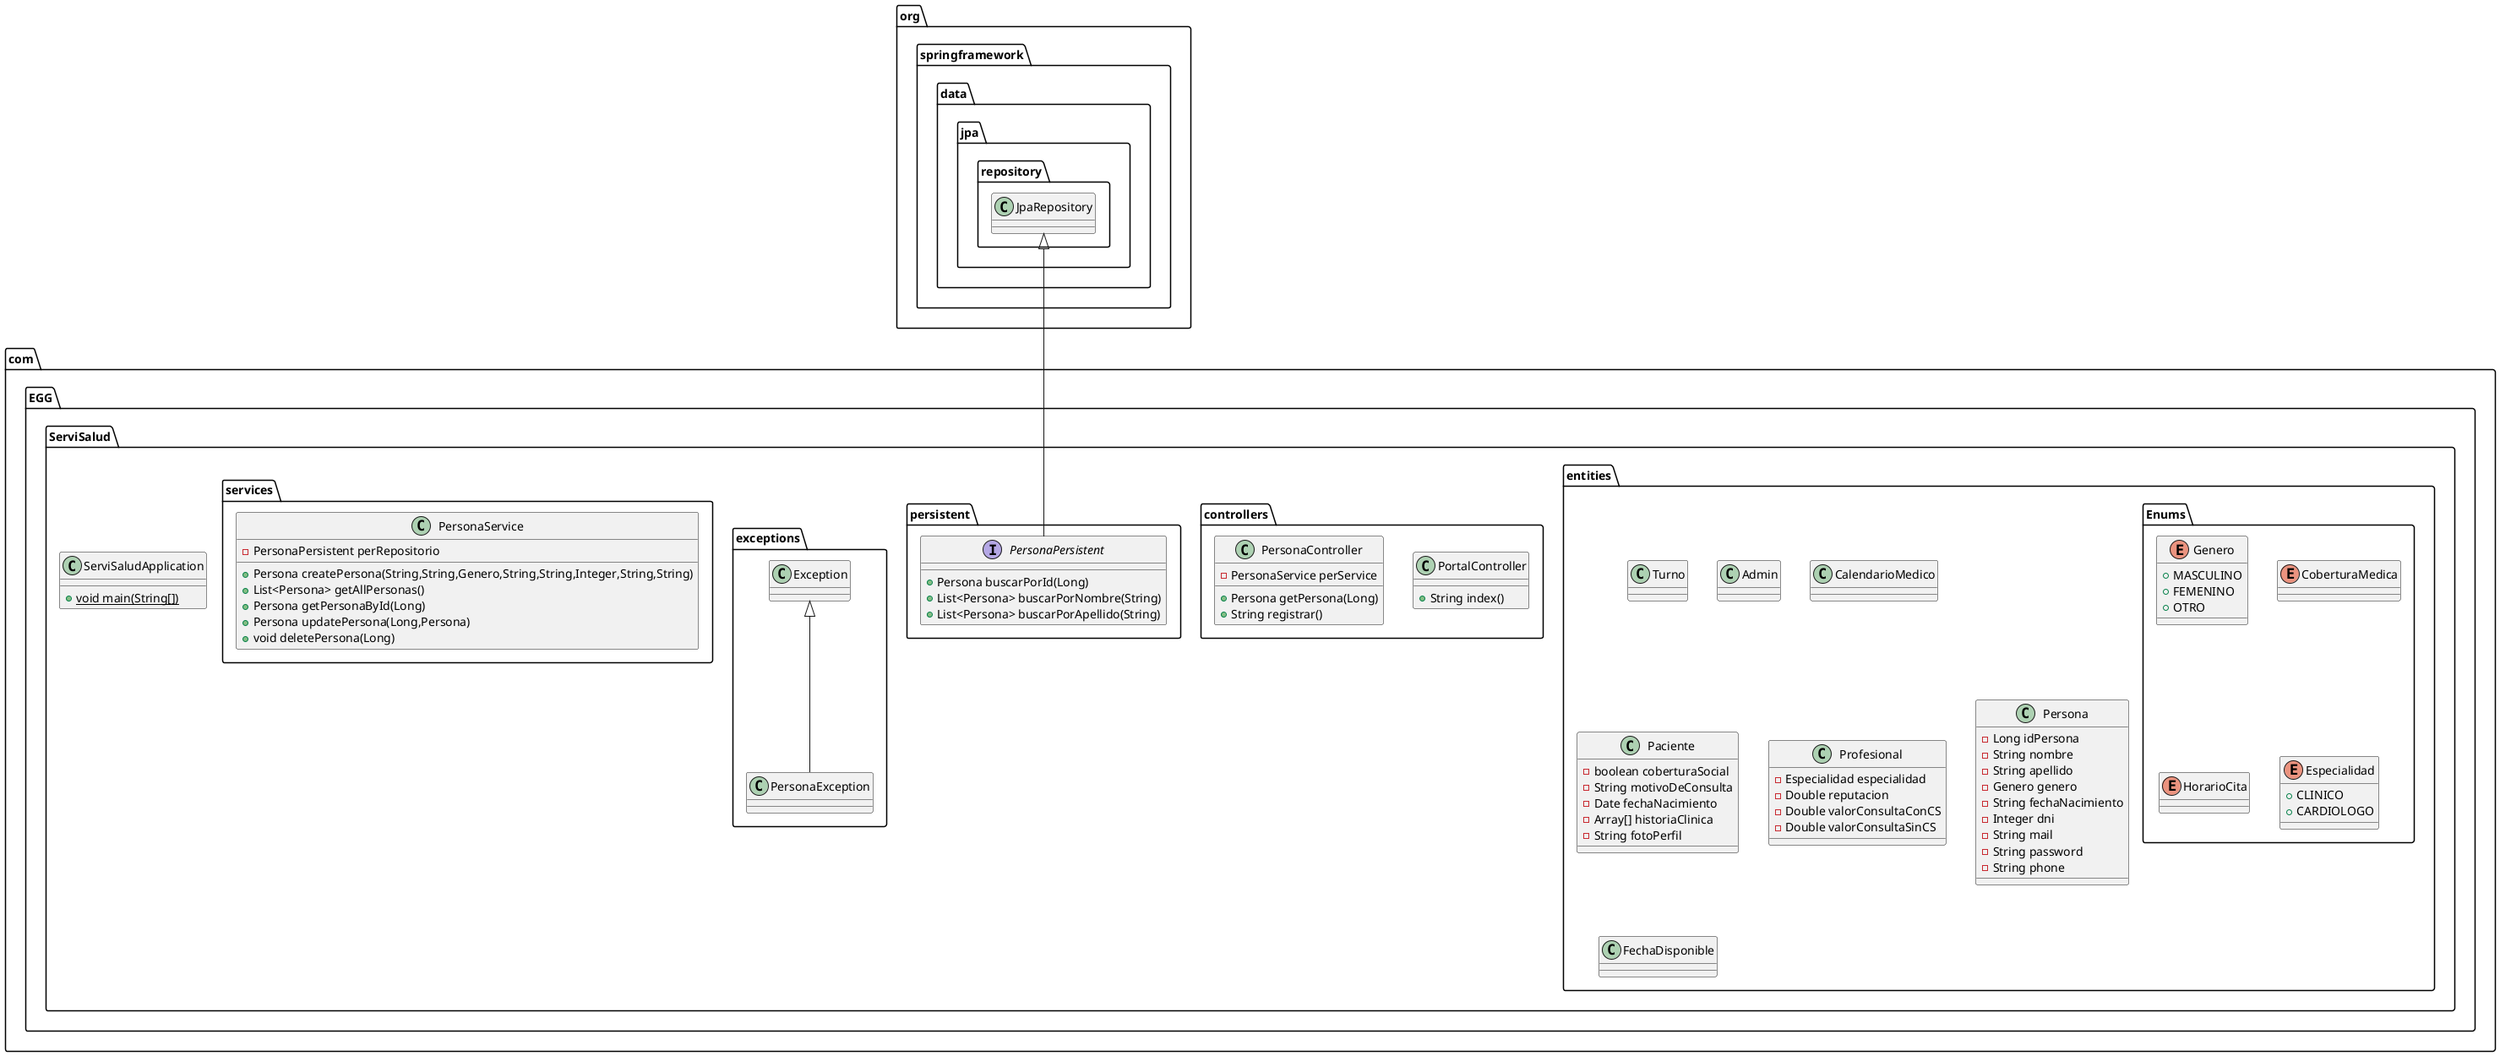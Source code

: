 @startuml
enum com.EGG.ServiSalud.entities.Enums.Genero {
+  MASCULINO
+  FEMENINO
+  OTRO
}

class com.EGG.ServiSalud.entities.Turno {
}
class com.EGG.ServiSalud.controllers.PortalController {
+ String index()
}

enum com.EGG.ServiSalud.entities.Enums.CoberturaMedica {
}
class com.EGG.ServiSalud.entities.Admin {
}
class com.EGG.ServiSalud.entities.CalendarioMedico {
}
class com.EGG.ServiSalud.entities.Paciente {
- boolean coberturaSocial
- String motivoDeConsulta
- Date fechaNacimiento
- Array[] historiaClinica
- String fotoPerfil
}

class com.EGG.ServiSalud.controllers.PersonaController {
- PersonaService perService
+ Persona getPersona(Long)
+ String registrar()
}


interface com.EGG.ServiSalud.persistent.PersonaPersistent {
+ Persona buscarPorId(Long)
+ List<Persona> buscarPorNombre(String)
+ List<Persona> buscarPorApellido(String)
}

class com.EGG.ServiSalud.entities.Profesional {
- Especialidad especialidad
- Double reputacion
- Double valorConsultaConCS
- Double valorConsultaSinCS
}

enum com.EGG.ServiSalud.entities.Enums.HorarioCita {
}
class com.EGG.ServiSalud.entities.Persona {
- Long idPersona
- String nombre
- String apellido
- Genero genero
- String fechaNacimiento
- Integer dni
- String mail
- String password
- String phone
}

enum com.EGG.ServiSalud.entities.Enums.Especialidad {
+  CLINICO
+  CARDIOLOGO
}

class com.EGG.ServiSalud.entities.FechaDisponible {
}
class com.EGG.ServiSalud.ServiSaludApplication {
+ {static} void main(String[])
}

class com.EGG.ServiSalud.exceptions.PersonaException {
}
class com.EGG.ServiSalud.services.PersonaService {
- PersonaPersistent perRepositorio
+ Persona createPersona(String,String,Genero,String,String,Integer,String,String)
+ List<Persona> getAllPersonas()
+ Persona getPersonaById(Long)
+ Persona updatePersona(Long,Persona)
+ void deletePersona(Long)
}




org.springframework.data.jpa.repository.JpaRepository <|-- com.EGG.ServiSalud.persistent.PersonaPersistent
com.EGG.ServiSalud.exceptions.Exception <|-- com.EGG.ServiSalud.exceptions.PersonaException
@enduml